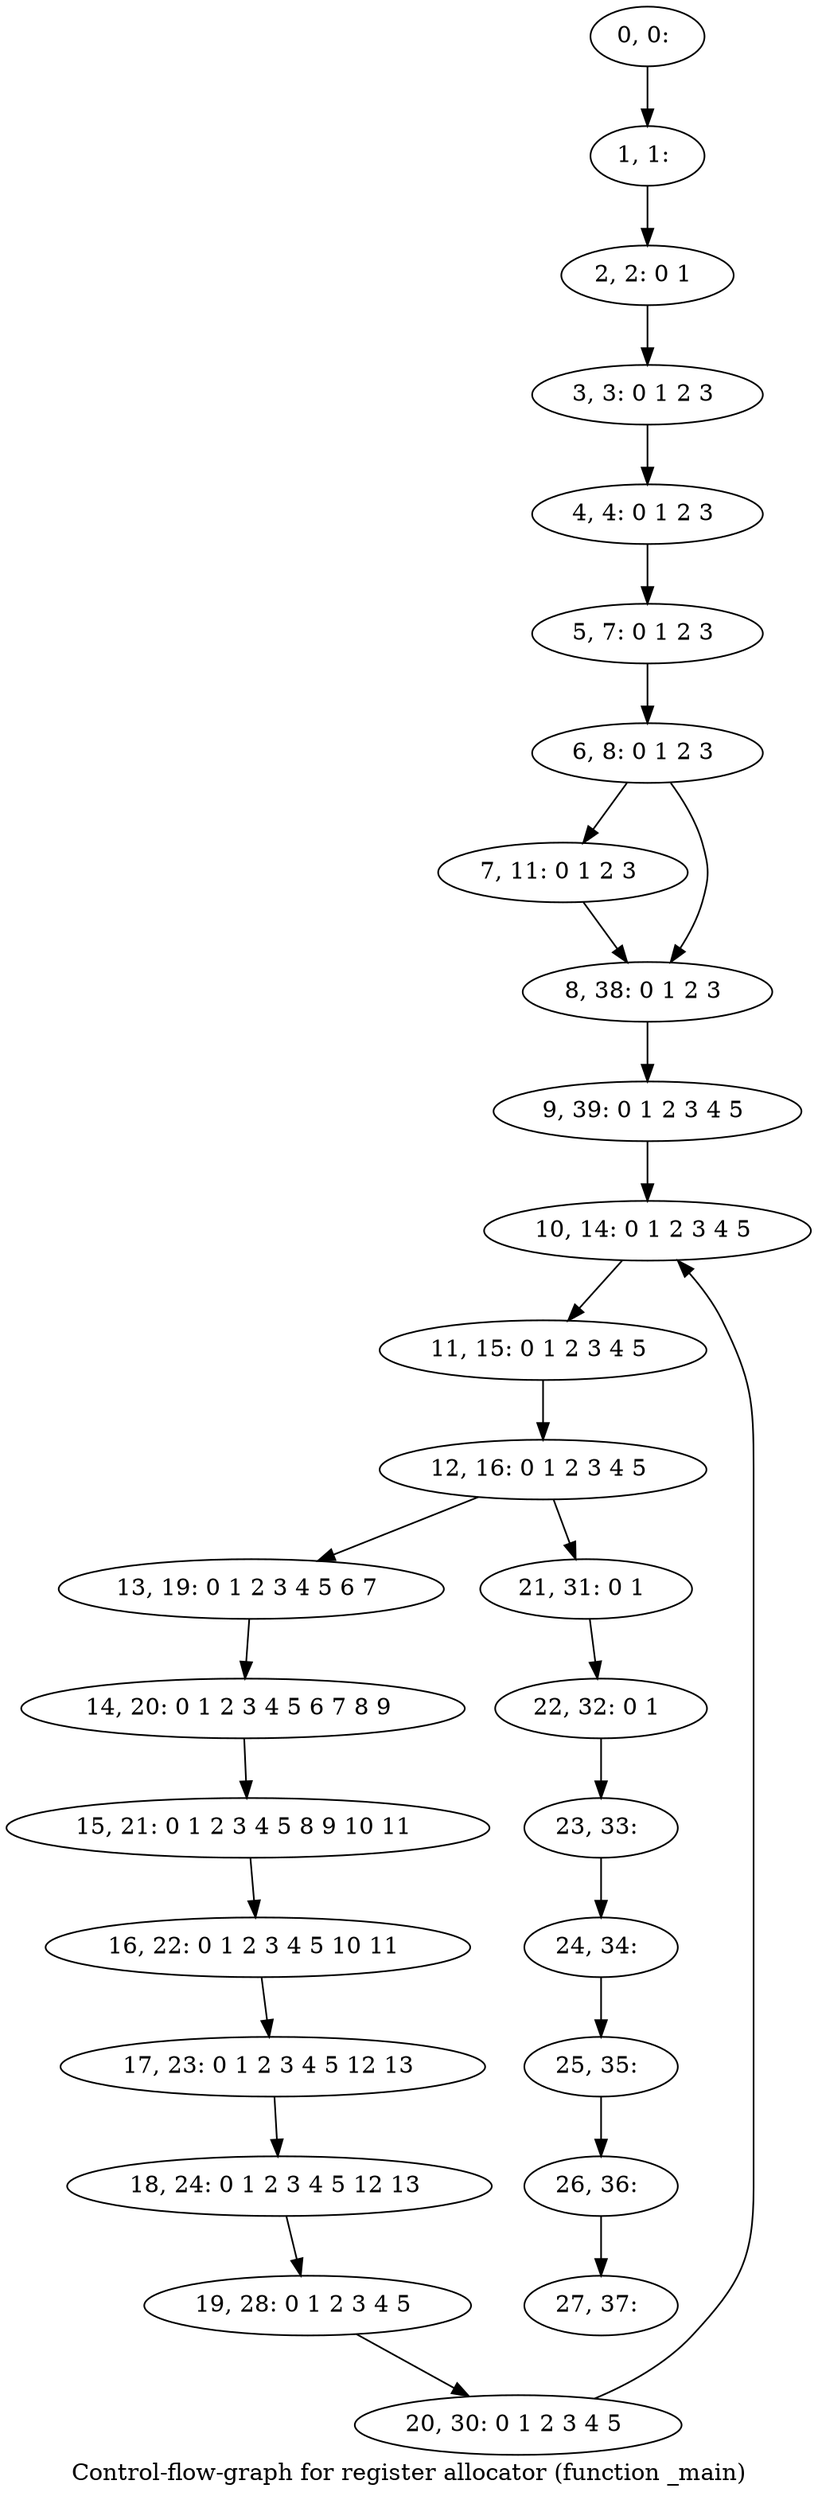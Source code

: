 digraph G {
graph [label="Control-flow-graph for register allocator (function _main)"]
0[label="0, 0: "];
1[label="1, 1: "];
2[label="2, 2: 0 1 "];
3[label="3, 3: 0 1 2 3 "];
4[label="4, 4: 0 1 2 3 "];
5[label="5, 7: 0 1 2 3 "];
6[label="6, 8: 0 1 2 3 "];
7[label="7, 11: 0 1 2 3 "];
8[label="8, 38: 0 1 2 3 "];
9[label="9, 39: 0 1 2 3 4 5 "];
10[label="10, 14: 0 1 2 3 4 5 "];
11[label="11, 15: 0 1 2 3 4 5 "];
12[label="12, 16: 0 1 2 3 4 5 "];
13[label="13, 19: 0 1 2 3 4 5 6 7 "];
14[label="14, 20: 0 1 2 3 4 5 6 7 8 9 "];
15[label="15, 21: 0 1 2 3 4 5 8 9 10 11 "];
16[label="16, 22: 0 1 2 3 4 5 10 11 "];
17[label="17, 23: 0 1 2 3 4 5 12 13 "];
18[label="18, 24: 0 1 2 3 4 5 12 13 "];
19[label="19, 28: 0 1 2 3 4 5 "];
20[label="20, 30: 0 1 2 3 4 5 "];
21[label="21, 31: 0 1 "];
22[label="22, 32: 0 1 "];
23[label="23, 33: "];
24[label="24, 34: "];
25[label="25, 35: "];
26[label="26, 36: "];
27[label="27, 37: "];
0->1 ;
1->2 ;
2->3 ;
3->4 ;
4->5 ;
5->6 ;
6->7 ;
6->8 ;
7->8 ;
8->9 ;
9->10 ;
10->11 ;
11->12 ;
12->13 ;
12->21 ;
13->14 ;
14->15 ;
15->16 ;
16->17 ;
17->18 ;
18->19 ;
19->20 ;
20->10 ;
21->22 ;
22->23 ;
23->24 ;
24->25 ;
25->26 ;
26->27 ;
}

